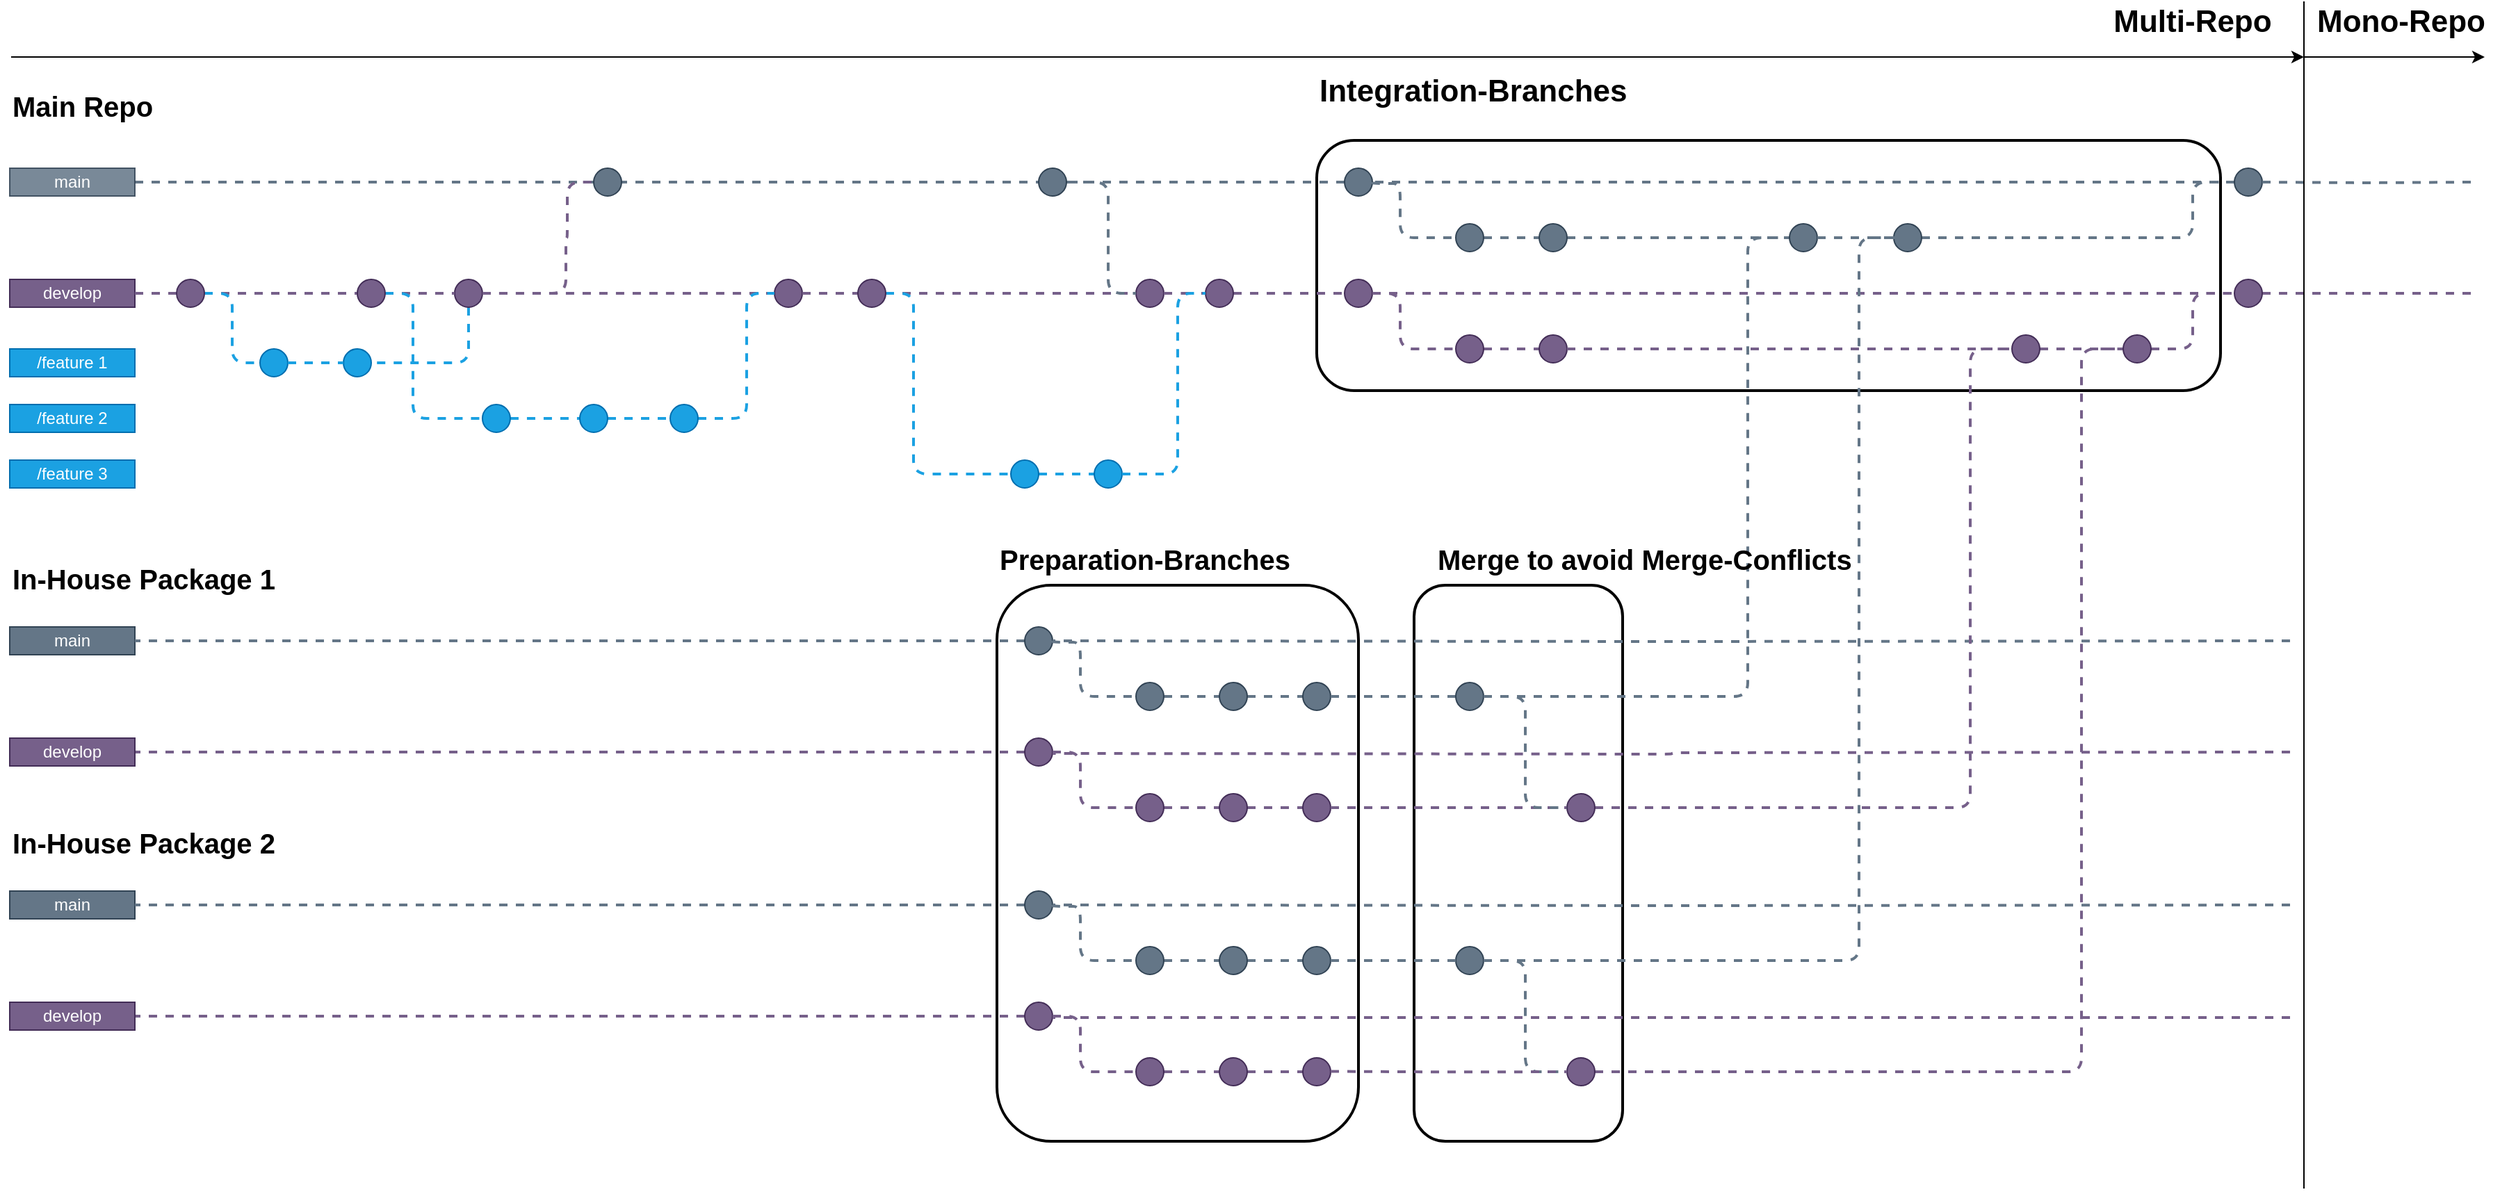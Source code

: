 <mxfile version="26.0.16">
  <diagram id="yPxyJZ8AM_hMuL3Unpa9" name="gitflow">
    <mxGraphModel dx="1537" dy="708" grid="0" gridSize="10" guides="1" tooltips="1" connect="1" arrows="1" fold="1" page="0" pageScale="1" pageWidth="850" pageHeight="1100" math="0" shadow="0">
      <root>
        <mxCell id="0" />
        <mxCell id="1" parent="0" />
        <mxCell id="C2meHH0dxPaNBHatuUxs-289" style="edgeStyle=orthogonalEdgeStyle;rounded=1;orthogonalLoop=1;jettySize=auto;html=1;exitX=1;exitY=0.5;exitDx=0;exitDy=0;dashed=1;strokeColor=light-dark(#647687,#7D8C9B);align=center;verticalAlign=middle;fontFamily=Helvetica;fontSize=10;fontColor=#FFB570;labelBackgroundColor=default;endArrow=none;endFill=0;fillColor=#ffe6cc;strokeWidth=2;entryX=0;entryY=0.5;entryDx=0;entryDy=0;" parent="1" source="42" target="Bp6myUyQwJXxxmk4WZvx-211" edge="1">
          <mxGeometry relative="1" as="geometry">
            <mxPoint x="830" y="110" as="targetPoint" />
          </mxGeometry>
        </mxCell>
        <mxCell id="D5p6vvqvgfSBNJeM-XyV-148" value="" style="rounded=1;whiteSpace=wrap;html=1;fillColor=none;strokeWidth=2;" parent="1" vertex="1">
          <mxGeometry x="920" y="420" width="150" height="400" as="geometry" />
        </mxCell>
        <mxCell id="OCvB6RJx3Zg24RctwsK6-132" value="" style="rounded=1;whiteSpace=wrap;html=1;fillColor=none;strokeWidth=2;" parent="1" vertex="1">
          <mxGeometry x="620" y="420" width="260" height="400" as="geometry" />
        </mxCell>
        <mxCell id="OCvB6RJx3Zg24RctwsK6-136" value="" style="rounded=1;whiteSpace=wrap;html=1;fillColor=none;strokeWidth=2;" parent="1" vertex="1">
          <mxGeometry x="850" y="100" width="650" height="180" as="geometry" />
        </mxCell>
        <mxCell id="C2meHH0dxPaNBHatuUxs-290" style="edgeStyle=orthogonalEdgeStyle;rounded=1;orthogonalLoop=1;jettySize=auto;html=1;exitX=1;exitY=0.5;exitDx=0;exitDy=0;entryX=0;entryY=0.5;entryDx=0;entryDy=0;dashed=1;strokeColor=light-dark(#76608A,#A18EB3);align=center;verticalAlign=middle;fontFamily=Helvetica;fontSize=11;fontColor=default;labelBackgroundColor=default;endArrow=none;endFill=0;fillColor=#76608a;strokeWidth=2;" parent="1" source="C2meHH0dxPaNBHatuUxs-291" target="C2meHH0dxPaNBHatuUxs-192" edge="1">
          <mxGeometry relative="1" as="geometry" />
        </mxCell>
        <mxCell id="24" value="develop" style="text;html=1;strokeColor=#432D57;fillColor=#76608a;align=center;verticalAlign=middle;whiteSpace=wrap;rounded=0;fontColor=#ffffff;" parent="1" vertex="1">
          <mxGeometry x="-90" y="200" width="90" height="20" as="geometry" />
        </mxCell>
        <mxCell id="114" style="edgeStyle=orthogonalEdgeStyle;rounded=1;orthogonalLoop=1;jettySize=auto;html=1;dashed=1;endArrow=none;endFill=0;fontSize=12;fontColor=#FFB570;fillColor=#1ba1e2;strokeColor=#1BA1E2;entryX=1;entryY=0.5;entryDx=0;entryDy=0;strokeWidth=2;align=center;verticalAlign=middle;fontFamily=Helvetica;labelBackgroundColor=default;" parent="1" source="27" target="65" edge="1">
          <mxGeometry relative="1" as="geometry">
            <Array as="points">
              <mxPoint x="240" y="260" />
            </Array>
          </mxGeometry>
        </mxCell>
        <mxCell id="C2meHH0dxPaNBHatuUxs-199" style="edgeStyle=orthogonalEdgeStyle;rounded=1;orthogonalLoop=1;jettySize=auto;html=1;exitX=1;exitY=0.5;exitDx=0;exitDy=0;dashed=1;strokeColor=light-dark(#76608A,#A18EB3);align=center;verticalAlign=middle;fontFamily=Helvetica;fontSize=11;fontColor=default;labelBackgroundColor=default;endArrow=none;endFill=0;fillColor=#76608a;strokeWidth=2;" parent="1" source="27" target="C2meHH0dxPaNBHatuUxs-200" edge="1">
          <mxGeometry relative="1" as="geometry">
            <mxPoint x="330" y="120" as="targetPoint" />
            <Array as="points">
              <mxPoint x="310" y="210" />
              <mxPoint x="310" y="170" />
              <mxPoint x="311" y="170" />
              <mxPoint x="311" y="130" />
            </Array>
          </mxGeometry>
        </mxCell>
        <mxCell id="27" value="" style="ellipse;whiteSpace=wrap;html=1;aspect=fixed;fillColor=#76608a;strokeColor=#432D57;align=center;verticalAlign=middle;fontFamily=Helvetica;fontSize=12;fontColor=#ffffff;" parent="1" vertex="1">
          <mxGeometry x="229.97" y="200" width="20" height="20" as="geometry" />
        </mxCell>
        <mxCell id="28" style="edgeStyle=orthogonalEdgeStyle;rounded=1;orthogonalLoop=1;jettySize=auto;html=1;dashed=1;endArrow=none;endFill=0;fillColor=#76608a;strokeColor=light-dark(#76608A,#A18EB3);exitX=1;exitY=0.5;exitDx=0;exitDy=0;strokeWidth=2;align=center;verticalAlign=middle;fontFamily=Helvetica;fontSize=11;fontColor=default;labelBackgroundColor=default;" parent="1" source="C2meHH0dxPaNBHatuUxs-192" target="27" edge="1">
          <mxGeometry relative="1" as="geometry">
            <mxPoint x="640" y="240" as="targetPoint" />
            <mxPoint x="139.97" y="210" as="sourcePoint" />
          </mxGeometry>
        </mxCell>
        <mxCell id="29" value="" style="ellipse;whiteSpace=wrap;html=1;aspect=fixed;fillColor=#76608a;strokeColor=#432D57;align=center;verticalAlign=middle;fontFamily=Helvetica;fontSize=12;fontColor=#ffffff;" parent="1" vertex="1">
          <mxGeometry x="460" y="200" width="20" height="20" as="geometry" />
        </mxCell>
        <mxCell id="30" style="edgeStyle=orthogonalEdgeStyle;rounded=1;orthogonalLoop=1;jettySize=auto;html=1;dashed=1;endArrow=none;endFill=0;fillColor=#76608a;strokeColor=light-dark(#76608A,#A18EB3);strokeWidth=2;align=center;verticalAlign=middle;fontFamily=Helvetica;fontSize=11;fontColor=default;labelBackgroundColor=default;" parent="1" source="27" target="29" edge="1">
          <mxGeometry relative="1" as="geometry">
            <mxPoint x="640" y="240" as="targetPoint" />
            <mxPoint x="330" y="240" as="sourcePoint" />
          </mxGeometry>
        </mxCell>
        <mxCell id="42" value="main" style="text;html=1;strokeColor=#314354;fillColor=#647687;align=center;verticalAlign=middle;whiteSpace=wrap;rounded=0;fontSize=12;fontColor=#ffffff;opacity=86;" parent="1" vertex="1">
          <mxGeometry x="-90" y="120" width="90" height="20" as="geometry" />
        </mxCell>
        <mxCell id="63" value="" style="ellipse;whiteSpace=wrap;html=1;aspect=fixed;fontSize=12;fillColor=#1ba1e2;strokeColor=#006EAF;rounded=0;align=center;verticalAlign=middle;fontFamily=Helvetica;fontColor=#ffffff;gradientColor=none;" parent="1" vertex="1">
          <mxGeometry x="90" y="250" width="20" height="20" as="geometry" />
        </mxCell>
        <mxCell id="99" style="edgeStyle=orthogonalEdgeStyle;rounded=1;orthogonalLoop=1;jettySize=auto;html=1;dashed=1;endArrow=none;endFill=0;fontSize=12;fontColor=#FFB570;fillColor=#1ba1e2;strokeColor=#1BA1E2;exitX=1;exitY=0.5;exitDx=0;exitDy=0;strokeWidth=2;align=center;verticalAlign=middle;fontFamily=Helvetica;labelBackgroundColor=default;" parent="1" source="C2meHH0dxPaNBHatuUxs-192" target="71" edge="1">
          <mxGeometry relative="1" as="geometry">
            <mxPoint x="190" y="210" as="sourcePoint" />
            <Array as="points">
              <mxPoint x="200" y="210" />
              <mxPoint x="200" y="300" />
            </Array>
          </mxGeometry>
        </mxCell>
        <mxCell id="65" value="" style="ellipse;whiteSpace=wrap;html=1;aspect=fixed;fontSize=12;fillColor=#1ba1e2;strokeColor=#006EAF;rounded=0;align=center;verticalAlign=middle;fontFamily=Helvetica;fontColor=#ffffff;gradientColor=none;" parent="1" vertex="1">
          <mxGeometry x="150.0" y="250" width="20" height="20" as="geometry" />
        </mxCell>
        <mxCell id="100" style="edgeStyle=orthogonalEdgeStyle;rounded=1;orthogonalLoop=1;jettySize=auto;html=1;dashed=1;endArrow=none;endFill=0;fontSize=12;fontColor=#FFB570;fillColor=#1ba1e2;strokeColor=#1BA1E2;entryX=0;entryY=0.5;entryDx=0;entryDy=0;exitX=1;exitY=0.5;exitDx=0;exitDy=0;strokeWidth=2;align=center;verticalAlign=middle;fontFamily=Helvetica;labelBackgroundColor=default;" parent="1" source="C2meHH0dxPaNBHatuUxs-183" target="29" edge="1">
          <mxGeometry relative="1" as="geometry">
            <mxPoint x="360" y="250" as="targetPoint" />
            <Array as="points">
              <mxPoint x="440" y="300" />
              <mxPoint x="440" y="210" />
            </Array>
          </mxGeometry>
        </mxCell>
        <mxCell id="C2meHH0dxPaNBHatuUxs-184" style="edgeStyle=orthogonalEdgeStyle;rounded=1;orthogonalLoop=1;jettySize=auto;html=1;entryX=0;entryY=0.5;entryDx=0;entryDy=0;dashed=1;strokeColor=#1BA1E2;align=center;verticalAlign=middle;fontFamily=Helvetica;fontSize=12;fontColor=#FFB570;labelBackgroundColor=default;endArrow=none;endFill=0;fillColor=#1ba1e2;strokeWidth=2;" parent="1" source="71" target="C2meHH0dxPaNBHatuUxs-182" edge="1">
          <mxGeometry relative="1" as="geometry" />
        </mxCell>
        <mxCell id="71" value="" style="ellipse;whiteSpace=wrap;html=1;aspect=fixed;fontSize=12;fillColor=#1ba1e2;strokeColor=#006EAF;rounded=0;align=center;verticalAlign=middle;fontFamily=Helvetica;fontColor=#ffffff;gradientColor=none;" parent="1" vertex="1">
          <mxGeometry x="249.97" y="290" width="20" height="20" as="geometry" />
        </mxCell>
        <mxCell id="82" style="edgeStyle=orthogonalEdgeStyle;rounded=1;orthogonalLoop=1;jettySize=auto;html=1;dashed=1;endArrow=none;endFill=0;fillColor=#76608a;strokeColor=light-dark(#76608A,#A18EB3);strokeWidth=2;align=center;verticalAlign=middle;fontFamily=Helvetica;fontSize=11;fontColor=default;labelBackgroundColor=default;" parent="1" source="C2meHH0dxPaNBHatuUxs-220" target="92" edge="1">
          <mxGeometry relative="1" as="geometry">
            <mxPoint x="460" y="220" as="targetPoint" />
            <mxPoint x="420" y="220" as="sourcePoint" />
          </mxGeometry>
        </mxCell>
        <mxCell id="85" value="/feature 1" style="text;html=1;align=center;verticalAlign=middle;whiteSpace=wrap;rounded=0;fillColor=#1ba1e2;strokeColor=#006EAF;fontColor=#ffffff;" parent="1" vertex="1">
          <mxGeometry x="-90" y="250" width="90" height="20" as="geometry" />
        </mxCell>
        <mxCell id="86" value="/feature 2" style="text;html=1;strokeColor=#006EAF;fillColor=#1ba1e2;align=center;verticalAlign=middle;whiteSpace=wrap;rounded=0;fontColor=#ffffff;" parent="1" vertex="1">
          <mxGeometry x="-90" y="290" width="90" height="20" as="geometry" />
        </mxCell>
        <mxCell id="92" value="" style="ellipse;whiteSpace=wrap;html=1;aspect=fixed;fontSize=12;fillColor=#76608a;strokeColor=#432D57;align=center;verticalAlign=middle;fontFamily=Helvetica;fontColor=#ffffff;" parent="1" vertex="1">
          <mxGeometry x="720" y="200" width="20" height="20" as="geometry" />
        </mxCell>
        <mxCell id="116" style="edgeStyle=orthogonalEdgeStyle;rounded=1;orthogonalLoop=1;jettySize=auto;html=1;dashed=1;endArrow=none;endFill=0;fontSize=12;fontColor=#FFB570;fillColor=#1ba1e2;strokeColor=#1BA1E2;strokeWidth=2;align=center;verticalAlign=middle;fontFamily=Helvetica;labelBackgroundColor=default;" parent="1" source="63" target="65" edge="1">
          <mxGeometry relative="1" as="geometry">
            <mxPoint x="119.97" y="320" as="sourcePoint" />
            <mxPoint x="169.97" y="320" as="targetPoint" />
          </mxGeometry>
        </mxCell>
        <mxCell id="C2meHH0dxPaNBHatuUxs-185" style="edgeStyle=orthogonalEdgeStyle;rounded=1;orthogonalLoop=1;jettySize=auto;html=1;dashed=1;strokeColor=#1BA1E2;align=center;verticalAlign=middle;fontFamily=Helvetica;fontSize=12;fontColor=#FFB570;labelBackgroundColor=default;endArrow=none;endFill=0;fillColor=#1ba1e2;strokeWidth=2;" parent="1" source="C2meHH0dxPaNBHatuUxs-182" target="C2meHH0dxPaNBHatuUxs-183" edge="1">
          <mxGeometry relative="1" as="geometry" />
        </mxCell>
        <mxCell id="C2meHH0dxPaNBHatuUxs-182" value="" style="ellipse;whiteSpace=wrap;html=1;aspect=fixed;fontSize=12;fillColor=#1ba1e2;strokeColor=#006EAF;rounded=0;align=center;verticalAlign=middle;fontFamily=Helvetica;fontColor=#ffffff;gradientColor=none;" parent="1" vertex="1">
          <mxGeometry x="320" y="290" width="20" height="20" as="geometry" />
        </mxCell>
        <mxCell id="C2meHH0dxPaNBHatuUxs-183" value="" style="ellipse;whiteSpace=wrap;html=1;aspect=fixed;fontSize=12;fillColor=#1ba1e2;strokeColor=#006EAF;rounded=0;align=center;verticalAlign=middle;fontFamily=Helvetica;fontColor=#ffffff;gradientColor=none;" parent="1" vertex="1">
          <mxGeometry x="385" y="290" width="20" height="20" as="geometry" />
        </mxCell>
        <mxCell id="C2meHH0dxPaNBHatuUxs-192" value="" style="ellipse;whiteSpace=wrap;html=1;aspect=fixed;fillColor=#76608a;strokeColor=#432D57;align=center;verticalAlign=middle;fontFamily=Helvetica;fontSize=12;fontColor=#ffffff;" parent="1" vertex="1">
          <mxGeometry x="159.97" y="200" width="20" height="20" as="geometry" />
        </mxCell>
        <mxCell id="C2meHH0dxPaNBHatuUxs-207" style="edgeStyle=orthogonalEdgeStyle;rounded=1;orthogonalLoop=1;jettySize=auto;html=1;exitX=1;exitY=0.5;exitDx=0;exitDy=0;entryX=0;entryY=0.5;entryDx=0;entryDy=0;dashed=1;strokeColor=light-dark(#647687,#7D8C9B);align=center;verticalAlign=middle;fontFamily=Helvetica;fontSize=10;fontColor=#FFB570;labelBackgroundColor=default;endArrow=none;endFill=0;fillColor=#ffe6cc;strokeWidth=2;" parent="1" source="C2meHH0dxPaNBHatuUxs-208" target="92" edge="1">
          <mxGeometry relative="1" as="geometry">
            <Array as="points">
              <mxPoint x="700" y="130" />
              <mxPoint x="700" y="210" />
            </Array>
          </mxGeometry>
        </mxCell>
        <mxCell id="C2meHH0dxPaNBHatuUxs-208" value="" style="ellipse;whiteSpace=wrap;html=1;aspect=fixed;fillColor=#647687;strokeColor=#314354;rounded=0;align=center;verticalAlign=middle;fontFamily=Helvetica;fontSize=12;fontColor=#ffffff;gradientColor=none;" parent="1" vertex="1">
          <mxGeometry x="650" y="120" width="20" height="20" as="geometry" />
        </mxCell>
        <mxCell id="C2meHH0dxPaNBHatuUxs-212" value="/feature 3" style="text;html=1;strokeColor=#006EAF;fillColor=#1ba1e2;align=center;verticalAlign=middle;whiteSpace=wrap;rounded=0;fontColor=#ffffff;" parent="1" vertex="1">
          <mxGeometry x="-90" y="330" width="90" height="20" as="geometry" />
        </mxCell>
        <mxCell id="C2meHH0dxPaNBHatuUxs-213" style="edgeStyle=orthogonalEdgeStyle;rounded=1;orthogonalLoop=1;jettySize=auto;html=1;entryX=0;entryY=0.5;entryDx=0;entryDy=0;dashed=1;strokeColor=#1BA1E2;align=center;verticalAlign=middle;fontFamily=Helvetica;fontSize=12;fontColor=#FFB570;labelBackgroundColor=default;endArrow=none;endFill=0;fillColor=#1ba1e2;strokeWidth=2;" parent="1" source="C2meHH0dxPaNBHatuUxs-214" target="C2meHH0dxPaNBHatuUxs-216" edge="1">
          <mxGeometry relative="1" as="geometry" />
        </mxCell>
        <mxCell id="C2meHH0dxPaNBHatuUxs-214" value="" style="ellipse;whiteSpace=wrap;html=1;aspect=fixed;fontSize=12;fillColor=#1ba1e2;strokeColor=#006EAF;rounded=0;align=center;verticalAlign=middle;fontFamily=Helvetica;fontColor=#ffffff;gradientColor=none;" parent="1" vertex="1">
          <mxGeometry x="630" y="330" width="20" height="20" as="geometry" />
        </mxCell>
        <mxCell id="C2meHH0dxPaNBHatuUxs-216" value="" style="ellipse;whiteSpace=wrap;html=1;aspect=fixed;fontSize=12;fillColor=#1ba1e2;strokeColor=#006EAF;rounded=0;align=center;verticalAlign=middle;fontFamily=Helvetica;fontColor=#ffffff;gradientColor=none;" parent="1" vertex="1">
          <mxGeometry x="690" y="330" width="20" height="20" as="geometry" />
        </mxCell>
        <mxCell id="C2meHH0dxPaNBHatuUxs-221" value="" style="edgeStyle=orthogonalEdgeStyle;rounded=1;orthogonalLoop=1;jettySize=auto;html=1;dashed=1;endArrow=none;endFill=0;fillColor=#76608a;strokeColor=light-dark(#76608A,#A18EB3);strokeWidth=2;align=center;verticalAlign=middle;fontFamily=Helvetica;fontSize=11;fontColor=default;labelBackgroundColor=default;" parent="1" source="29" target="C2meHH0dxPaNBHatuUxs-220" edge="1">
          <mxGeometry relative="1" as="geometry">
            <mxPoint x="720" y="210" as="targetPoint" />
            <mxPoint x="480" y="210" as="sourcePoint" />
          </mxGeometry>
        </mxCell>
        <mxCell id="C2meHH0dxPaNBHatuUxs-222" value="" style="edgeStyle=orthogonalEdgeStyle;rounded=1;orthogonalLoop=1;jettySize=auto;html=1;entryX=0;entryY=0.5;entryDx=0;entryDy=0;dashed=1;strokeColor=#1BA1E2;align=center;verticalAlign=middle;fontFamily=Helvetica;fontSize=12;fontColor=#FFB570;labelBackgroundColor=default;endArrow=none;endFill=0;fillColor=#1ba1e2;strokeWidth=2;" parent="1" source="C2meHH0dxPaNBHatuUxs-220" target="C2meHH0dxPaNBHatuUxs-214" edge="1">
          <mxGeometry relative="1" as="geometry">
            <Array as="points">
              <mxPoint x="560" y="210" />
              <mxPoint x="560" y="340" />
            </Array>
          </mxGeometry>
        </mxCell>
        <mxCell id="C2meHH0dxPaNBHatuUxs-220" value="" style="ellipse;whiteSpace=wrap;html=1;aspect=fixed;fillColor=#76608a;strokeColor=#432D57;align=center;verticalAlign=middle;fontFamily=Helvetica;fontSize=12;fontColor=#ffffff;" parent="1" vertex="1">
          <mxGeometry x="520" y="200" width="20" height="20" as="geometry" />
        </mxCell>
        <mxCell id="C2meHH0dxPaNBHatuUxs-225" value="" style="edgeStyle=orthogonalEdgeStyle;rounded=1;orthogonalLoop=1;jettySize=auto;html=1;dashed=1;endArrow=none;endFill=0;fillColor=#76608a;strokeColor=light-dark(#76608A,#A18EB3);exitX=1;exitY=0.5;exitDx=0;exitDy=0;strokeWidth=2;align=center;verticalAlign=middle;fontFamily=Helvetica;fontSize=11;fontColor=default;labelBackgroundColor=default;" parent="1" source="92" target="C2meHH0dxPaNBHatuUxs-224" edge="1">
          <mxGeometry relative="1" as="geometry">
            <mxPoint x="810" y="210" as="targetPoint" />
            <mxPoint x="740" y="210" as="sourcePoint" />
          </mxGeometry>
        </mxCell>
        <mxCell id="C2meHH0dxPaNBHatuUxs-288" style="edgeStyle=orthogonalEdgeStyle;rounded=1;orthogonalLoop=1;jettySize=auto;html=1;exitX=1;exitY=0.5;exitDx=0;exitDy=0;dashed=1;strokeColor=light-dark(#76608A,#A18EB3);align=center;verticalAlign=middle;fontFamily=Helvetica;fontSize=11;fontColor=default;labelBackgroundColor=default;endArrow=none;endFill=0;fillColor=#76608a;strokeWidth=2;" parent="1" source="C2meHH0dxPaNBHatuUxs-224" edge="1">
          <mxGeometry relative="1" as="geometry">
            <mxPoint x="870" y="210" as="targetPoint" />
          </mxGeometry>
        </mxCell>
        <mxCell id="C2meHH0dxPaNBHatuUxs-224" value="" style="ellipse;whiteSpace=wrap;html=1;aspect=fixed;fontSize=12;fillColor=#76608a;strokeColor=#432D57;align=center;verticalAlign=middle;fontFamily=Helvetica;fontColor=#ffffff;" parent="1" vertex="1">
          <mxGeometry x="770" y="200" width="20" height="20" as="geometry" />
        </mxCell>
        <mxCell id="C2meHH0dxPaNBHatuUxs-230" style="edgeStyle=orthogonalEdgeStyle;rounded=1;orthogonalLoop=1;jettySize=auto;html=1;dashed=1;endArrow=none;endFill=0;fillColor=#76608a;strokeColor=light-dark(#76608A,#A18EB3);strokeWidth=2;align=center;verticalAlign=middle;fontFamily=Helvetica;fontSize=11;fontColor=default;labelBackgroundColor=default;" parent="1" source="C2meHH0dxPaNBHatuUxs-314" target="C2meHH0dxPaNBHatuUxs-233" edge="1">
          <mxGeometry relative="1" as="geometry">
            <mxPoint x="-250" y="570" as="targetPoint" />
            <mxPoint x="880" y="540" as="sourcePoint" />
          </mxGeometry>
        </mxCell>
        <mxCell id="C2meHH0dxPaNBHatuUxs-233" value="develop" style="text;html=1;strokeColor=#432D57;fillColor=#76608a;align=center;verticalAlign=middle;whiteSpace=wrap;rounded=0;fontColor=#ffffff;" parent="1" vertex="1">
          <mxGeometry x="-90" y="530" width="90" height="20" as="geometry" />
        </mxCell>
        <mxCell id="C2meHH0dxPaNBHatuUxs-242" value="main" style="text;html=1;strokeColor=#314354;fillColor=#647687;align=center;verticalAlign=middle;whiteSpace=wrap;rounded=0;fontSize=12;fontColor=#ffffff;" parent="1" vertex="1">
          <mxGeometry x="-90" y="450" width="90" height="20" as="geometry" />
        </mxCell>
        <mxCell id="C2meHH0dxPaNBHatuUxs-256" style="edgeStyle=orthogonalEdgeStyle;rounded=1;orthogonalLoop=1;jettySize=auto;html=1;dashed=1;strokeColor=light-dark(#647687,#7D8C9B);align=center;verticalAlign=middle;fontFamily=Helvetica;fontSize=10;fontColor=#FFB570;labelBackgroundColor=default;endArrow=none;endFill=0;fillColor=#ffe6cc;strokeWidth=2;" parent="1" source="C2meHH0dxPaNBHatuUxs-315" target="C2meHH0dxPaNBHatuUxs-242" edge="1">
          <mxGeometry relative="1" as="geometry">
            <mxPoint x="880" y="460" as="sourcePoint" />
          </mxGeometry>
        </mxCell>
        <mxCell id="C2meHH0dxPaNBHatuUxs-292" value="" style="edgeStyle=orthogonalEdgeStyle;rounded=1;orthogonalLoop=1;jettySize=auto;html=1;exitX=1;exitY=0.5;exitDx=0;exitDy=0;entryX=0;entryY=0.5;entryDx=0;entryDy=0;dashed=1;strokeColor=light-dark(#76608A,#A18EB3);align=center;verticalAlign=middle;fontFamily=Helvetica;fontSize=11;fontColor=default;labelBackgroundColor=default;endArrow=none;endFill=0;fillColor=#76608a;strokeWidth=2;" parent="1" source="24" target="C2meHH0dxPaNBHatuUxs-291" edge="1">
          <mxGeometry relative="1" as="geometry">
            <mxPoint y="210" as="sourcePoint" />
            <mxPoint x="140" y="210" as="targetPoint" />
          </mxGeometry>
        </mxCell>
        <mxCell id="C2meHH0dxPaNBHatuUxs-293" style="edgeStyle=orthogonalEdgeStyle;rounded=1;orthogonalLoop=1;jettySize=auto;html=1;exitX=1;exitY=0.5;exitDx=0;exitDy=0;entryX=0;entryY=0.5;entryDx=0;entryDy=0;dashed=1;strokeColor=#1BA1E2;align=center;verticalAlign=middle;fontFamily=Helvetica;fontSize=12;fontColor=#FFB570;labelBackgroundColor=default;endArrow=none;endFill=0;fillColor=#1ba1e2;strokeWidth=2;" parent="1" source="C2meHH0dxPaNBHatuUxs-291" target="63" edge="1">
          <mxGeometry relative="1" as="geometry" />
        </mxCell>
        <mxCell id="C2meHH0dxPaNBHatuUxs-291" value="" style="ellipse;whiteSpace=wrap;html=1;aspect=fixed;fillColor=#76608a;strokeColor=#432D57;fontColor=#ffffff;" parent="1" vertex="1">
          <mxGeometry x="30" y="200" width="20" height="20" as="geometry" />
        </mxCell>
        <mxCell id="C2meHH0dxPaNBHatuUxs-294" value="Main Repo" style="text;html=1;align=left;verticalAlign=middle;whiteSpace=wrap;rounded=0;fontSize=20;fontStyle=1" parent="1" vertex="1">
          <mxGeometry x="-90" y="60" width="120" height="30" as="geometry" />
        </mxCell>
        <mxCell id="C2meHH0dxPaNBHatuUxs-295" value="In-House Package 1" style="text;html=1;align=left;verticalAlign=middle;whiteSpace=wrap;rounded=0;fontSize=20;fontStyle=1" parent="1" vertex="1">
          <mxGeometry x="-90" y="400" width="210" height="30" as="geometry" />
        </mxCell>
        <mxCell id="C2meHH0dxPaNBHatuUxs-304" value="In-House Package 2" style="text;html=1;align=left;verticalAlign=middle;whiteSpace=wrap;rounded=0;fontSize=20;fontStyle=1" parent="1" vertex="1">
          <mxGeometry x="-90" y="590" width="200" height="30" as="geometry" />
        </mxCell>
        <mxCell id="C2meHH0dxPaNBHatuUxs-314" value="" style="ellipse;whiteSpace=wrap;html=1;aspect=fixed;fillColor=#76608a;strokeColor=#432D57;rounded=0;align=center;verticalAlign=middle;fontFamily=Helvetica;fontSize=12;fontColor=#ffffff;gradientColor=none;" parent="1" vertex="1">
          <mxGeometry x="640" y="530" width="20" height="20" as="geometry" />
        </mxCell>
        <mxCell id="C2meHH0dxPaNBHatuUxs-315" value="" style="ellipse;whiteSpace=wrap;html=1;aspect=fixed;fillColor=#647687;strokeColor=#314354;rounded=0;align=center;verticalAlign=middle;fontFamily=Helvetica;fontSize=12;fontColor=#ffffff;gradientColor=none;" parent="1" vertex="1">
          <mxGeometry x="640" y="450" width="20" height="20" as="geometry" />
        </mxCell>
        <mxCell id="C2meHH0dxPaNBHatuUxs-317" style="edgeStyle=orthogonalEdgeStyle;rounded=1;orthogonalLoop=1;jettySize=auto;html=1;dashed=1;strokeColor=light-dark(#647687,#7D8C9B);align=center;verticalAlign=middle;fontFamily=Helvetica;fontSize=10;fontColor=#FFB570;labelBackgroundColor=default;endArrow=none;endFill=0;fillColor=#ffe6cc;entryX=1;entryY=0.5;entryDx=0;entryDy=0;strokeWidth=2;" parent="1" target="C2meHH0dxPaNBHatuUxs-315" edge="1">
          <mxGeometry relative="1" as="geometry">
            <mxPoint x="1550" y="460" as="sourcePoint" />
            <mxPoint x="10" y="470" as="targetPoint" />
          </mxGeometry>
        </mxCell>
        <mxCell id="C2meHH0dxPaNBHatuUxs-318" style="edgeStyle=orthogonalEdgeStyle;rounded=1;orthogonalLoop=1;jettySize=auto;html=1;dashed=1;endArrow=none;endFill=0;fillColor=#76608a;strokeColor=light-dark(#76608A,#A18EB3);strokeWidth=2;align=center;verticalAlign=middle;fontFamily=Helvetica;fontSize=11;fontColor=default;labelBackgroundColor=default;" parent="1" edge="1">
          <mxGeometry relative="1" as="geometry">
            <mxPoint x="660" y="541" as="targetPoint" />
            <mxPoint x="1550" y="540" as="sourcePoint" />
          </mxGeometry>
        </mxCell>
        <mxCell id="C2meHH0dxPaNBHatuUxs-321" value="" style="edgeStyle=orthogonalEdgeStyle;rounded=1;orthogonalLoop=1;jettySize=auto;html=1;entryX=0;entryY=0.5;entryDx=0;entryDy=0;dashed=1;strokeColor=light-dark(#647687,#7D8C9B);align=center;verticalAlign=middle;fontFamily=Helvetica;fontSize=10;fontColor=#FFB570;labelBackgroundColor=default;endArrow=none;endFill=0;fillColor=#ffe6cc;strokeWidth=2;" parent="1" edge="1">
          <mxGeometry relative="1" as="geometry">
            <mxPoint x="660" y="460" as="sourcePoint" />
            <mxPoint x="720" y="500" as="targetPoint" />
            <Array as="points">
              <mxPoint x="660" y="461" />
              <mxPoint x="680" y="461" />
              <mxPoint x="680" y="500" />
            </Array>
          </mxGeometry>
        </mxCell>
        <mxCell id="C2meHH0dxPaNBHatuUxs-322" value="" style="edgeStyle=orthogonalEdgeStyle;rounded=1;orthogonalLoop=1;jettySize=auto;html=1;entryX=0;entryY=0.5;entryDx=0;entryDy=0;dashed=1;strokeColor=light-dark(#76608A,#A18EB3);align=center;verticalAlign=middle;fontFamily=Helvetica;fontSize=11;fontColor=default;labelBackgroundColor=default;endArrow=none;endFill=0;fillColor=#76608a;strokeWidth=2;" parent="1" edge="1">
          <mxGeometry relative="1" as="geometry">
            <mxPoint x="660" y="539.97" as="sourcePoint" />
            <mxPoint x="720" y="579.97" as="targetPoint" />
            <Array as="points">
              <mxPoint x="660" y="540.97" />
              <mxPoint x="680" y="540.97" />
              <mxPoint x="680" y="579.97" />
            </Array>
          </mxGeometry>
        </mxCell>
        <mxCell id="C2meHH0dxPaNBHatuUxs-335" style="edgeStyle=orthogonalEdgeStyle;rounded=1;orthogonalLoop=1;jettySize=auto;html=1;exitX=1;exitY=0.5;exitDx=0;exitDy=0;dashed=1;strokeColor=light-dark(#647687,#7D8C9B);align=center;verticalAlign=middle;fontFamily=Helvetica;fontSize=10;fontColor=#FFB570;labelBackgroundColor=default;endArrow=none;endFill=0;fillColor=#ffe6cc;strokeWidth=2;" parent="1" source="C2meHH0dxPaNBHatuUxs-323" target="C2meHH0dxPaNBHatuUxs-330" edge="1">
          <mxGeometry relative="1" as="geometry" />
        </mxCell>
        <mxCell id="C2meHH0dxPaNBHatuUxs-323" value="" style="ellipse;whiteSpace=wrap;html=1;aspect=fixed;fontSize=12;fillColor=#647687;strokeColor=#314354;rounded=0;align=center;verticalAlign=middle;fontFamily=Helvetica;fontColor=#ffffff;gradientColor=none;" parent="1" vertex="1">
          <mxGeometry x="720" y="490" width="20" height="20" as="geometry" />
        </mxCell>
        <mxCell id="C2meHH0dxPaNBHatuUxs-336" style="edgeStyle=orthogonalEdgeStyle;rounded=1;orthogonalLoop=1;jettySize=auto;html=1;exitX=1;exitY=0.5;exitDx=0;exitDy=0;entryX=0;entryY=0.5;entryDx=0;entryDy=0;dashed=1;strokeColor=light-dark(#76608A,#A18EB3);align=center;verticalAlign=middle;fontFamily=Helvetica;fontSize=11;fontColor=default;labelBackgroundColor=default;endArrow=none;endFill=0;fillColor=#76608a;strokeWidth=2;" parent="1" source="C2meHH0dxPaNBHatuUxs-324" target="C2meHH0dxPaNBHatuUxs-333" edge="1">
          <mxGeometry relative="1" as="geometry" />
        </mxCell>
        <mxCell id="C2meHH0dxPaNBHatuUxs-324" value="" style="ellipse;whiteSpace=wrap;html=1;aspect=fixed;fontSize=12;fillColor=#76608a;strokeColor=#432D57;align=center;verticalAlign=middle;fontFamily=Helvetica;fontColor=#ffffff;rounded=0;gradientColor=none;" parent="1" vertex="1">
          <mxGeometry x="720" y="570" width="20" height="20" as="geometry" />
        </mxCell>
        <mxCell id="C2meHH0dxPaNBHatuUxs-329" style="edgeStyle=orthogonalEdgeStyle;rounded=1;orthogonalLoop=1;jettySize=auto;html=1;exitX=1;exitY=0.5;exitDx=0;exitDy=0;dashed=1;strokeColor=light-dark(#647687,#7D8C9B);align=center;verticalAlign=middle;fontFamily=Helvetica;fontSize=10;fontColor=#FFB570;labelBackgroundColor=default;endArrow=none;endFill=0;fillColor=#ffe6cc;strokeWidth=2;" parent="1" source="C2meHH0dxPaNBHatuUxs-330" target="C2meHH0dxPaNBHatuUxs-331" edge="1">
          <mxGeometry relative="1" as="geometry" />
        </mxCell>
        <mxCell id="C2meHH0dxPaNBHatuUxs-330" value="" style="ellipse;whiteSpace=wrap;html=1;aspect=fixed;fontSize=12;fillColor=#647687;strokeColor=#314354;rounded=0;align=center;verticalAlign=middle;fontFamily=Helvetica;fontColor=#ffffff;gradientColor=none;" parent="1" vertex="1">
          <mxGeometry x="780" y="490" width="20" height="20" as="geometry" />
        </mxCell>
        <mxCell id="Bp6myUyQwJXxxmk4WZvx-269" style="edgeStyle=orthogonalEdgeStyle;rounded=1;orthogonalLoop=1;jettySize=auto;html=1;exitX=1;exitY=0.5;exitDx=0;exitDy=0;entryX=0;entryY=0.5;entryDx=0;entryDy=0;dashed=1;strokeColor=light-dark(#647687,#7D8C9B);align=center;verticalAlign=middle;fontFamily=Helvetica;fontSize=10;fontColor=#FFB570;labelBackgroundColor=default;endArrow=none;endFill=0;fillColor=#ffe6cc;strokeWidth=2;" parent="1" source="D5p6vvqvgfSBNJeM-XyV-116" target="Bp6myUyQwJXxxmk4WZvx-234" edge="1">
          <mxGeometry relative="1" as="geometry">
            <Array as="points">
              <mxPoint x="1160" y="500" />
              <mxPoint x="1160" y="170" />
            </Array>
          </mxGeometry>
        </mxCell>
        <mxCell id="C2meHH0dxPaNBHatuUxs-331" value="" style="ellipse;whiteSpace=wrap;html=1;aspect=fixed;fontSize=12;fillColor=#647687;strokeColor=#314354;rounded=0;align=center;verticalAlign=middle;fontFamily=Helvetica;fontColor=#ffffff;gradientColor=none;" parent="1" vertex="1">
          <mxGeometry x="840" y="490" width="20" height="20" as="geometry" />
        </mxCell>
        <mxCell id="C2meHH0dxPaNBHatuUxs-332" style="edgeStyle=orthogonalEdgeStyle;rounded=1;orthogonalLoop=1;jettySize=auto;html=1;exitX=1;exitY=0.5;exitDx=0;exitDy=0;dashed=1;strokeColor=light-dark(#76608A,#A18EB3);align=center;verticalAlign=middle;fontFamily=Helvetica;fontSize=11;fontColor=default;labelBackgroundColor=default;endArrow=none;endFill=0;fillColor=#76608a;strokeWidth=2;" parent="1" source="C2meHH0dxPaNBHatuUxs-333" target="C2meHH0dxPaNBHatuUxs-334" edge="1">
          <mxGeometry relative="1" as="geometry" />
        </mxCell>
        <mxCell id="C2meHH0dxPaNBHatuUxs-333" value="" style="ellipse;whiteSpace=wrap;html=1;aspect=fixed;fontSize=12;fillColor=#76608a;strokeColor=#432D57;align=center;verticalAlign=middle;fontFamily=Helvetica;fontColor=#ffffff;rounded=0;gradientColor=none;" parent="1" vertex="1">
          <mxGeometry x="780" y="570" width="20" height="20" as="geometry" />
        </mxCell>
        <mxCell id="Bp6myUyQwJXxxmk4WZvx-272" style="edgeStyle=orthogonalEdgeStyle;rounded=1;orthogonalLoop=1;jettySize=auto;html=1;exitX=1;exitY=0.5;exitDx=0;exitDy=0;entryX=0;entryY=0.5;entryDx=0;entryDy=0;dashed=1;strokeColor=light-dark(#76608A,#A18EB3);align=center;verticalAlign=middle;fontFamily=Helvetica;fontSize=11;fontColor=default;labelBackgroundColor=default;endArrow=none;endFill=0;fillColor=#76608a;strokeWidth=2;" parent="1" source="D5p6vvqvgfSBNJeM-XyV-124" target="Bp6myUyQwJXxxmk4WZvx-259" edge="1">
          <mxGeometry relative="1" as="geometry">
            <Array as="points">
              <mxPoint x="1320" y="580" />
              <mxPoint x="1320" y="250" />
            </Array>
          </mxGeometry>
        </mxCell>
        <mxCell id="C2meHH0dxPaNBHatuUxs-334" value="" style="ellipse;whiteSpace=wrap;html=1;aspect=fixed;fontSize=12;fillColor=#76608a;strokeColor=#432D57;align=center;verticalAlign=middle;fontFamily=Helvetica;fontColor=#ffffff;rounded=0;gradientColor=none;" parent="1" vertex="1">
          <mxGeometry x="840" y="570" width="20" height="20" as="geometry" />
        </mxCell>
        <mxCell id="Bp6myUyQwJXxxmk4WZvx-145" style="edgeStyle=orthogonalEdgeStyle;rounded=1;orthogonalLoop=1;jettySize=auto;html=1;dashed=1;endArrow=none;endFill=0;fillColor=#76608a;strokeColor=light-dark(#76608A,#A18EB3);strokeWidth=2;align=center;verticalAlign=middle;fontFamily=Helvetica;fontSize=11;fontColor=default;labelBackgroundColor=default;" parent="1" source="Bp6myUyQwJXxxmk4WZvx-150" target="Bp6myUyQwJXxxmk4WZvx-146" edge="1">
          <mxGeometry relative="1" as="geometry">
            <mxPoint x="-250" y="760" as="targetPoint" />
            <mxPoint x="880" y="730" as="sourcePoint" />
          </mxGeometry>
        </mxCell>
        <mxCell id="Bp6myUyQwJXxxmk4WZvx-146" value="develop" style="text;html=1;strokeColor=#432D57;fillColor=#76608a;align=center;verticalAlign=middle;whiteSpace=wrap;rounded=0;fontColor=#ffffff;" parent="1" vertex="1">
          <mxGeometry x="-90" y="720" width="90" height="20" as="geometry" />
        </mxCell>
        <mxCell id="Bp6myUyQwJXxxmk4WZvx-147" value="main" style="text;html=1;strokeColor=#314354;fillColor=#647687;align=center;verticalAlign=middle;whiteSpace=wrap;rounded=0;fontSize=12;fontColor=#ffffff;" parent="1" vertex="1">
          <mxGeometry x="-90" y="640" width="90" height="20" as="geometry" />
        </mxCell>
        <mxCell id="Bp6myUyQwJXxxmk4WZvx-148" style="edgeStyle=orthogonalEdgeStyle;rounded=1;orthogonalLoop=1;jettySize=auto;html=1;dashed=1;strokeColor=light-dark(#647687,#7D8C9B);align=center;verticalAlign=middle;fontFamily=Helvetica;fontSize=10;fontColor=#FFB570;labelBackgroundColor=default;endArrow=none;endFill=0;fillColor=#ffe6cc;strokeWidth=2;" parent="1" source="Bp6myUyQwJXxxmk4WZvx-151" target="Bp6myUyQwJXxxmk4WZvx-147" edge="1">
          <mxGeometry relative="1" as="geometry">
            <mxPoint x="880" y="650" as="sourcePoint" />
          </mxGeometry>
        </mxCell>
        <mxCell id="Bp6myUyQwJXxxmk4WZvx-150" value="" style="ellipse;whiteSpace=wrap;html=1;aspect=fixed;fillColor=#76608a;strokeColor=#432D57;rounded=0;align=center;verticalAlign=middle;fontFamily=Helvetica;fontSize=12;fontColor=#ffffff;gradientColor=none;" parent="1" vertex="1">
          <mxGeometry x="640" y="720" width="20" height="20" as="geometry" />
        </mxCell>
        <mxCell id="Bp6myUyQwJXxxmk4WZvx-151" value="" style="ellipse;whiteSpace=wrap;html=1;aspect=fixed;fillColor=#647687;strokeColor=#314354;rounded=0;align=center;verticalAlign=middle;fontFamily=Helvetica;fontSize=12;fontColor=#ffffff;gradientColor=none;" parent="1" vertex="1">
          <mxGeometry x="640" y="640" width="20" height="20" as="geometry" />
        </mxCell>
        <mxCell id="Bp6myUyQwJXxxmk4WZvx-153" style="edgeStyle=orthogonalEdgeStyle;rounded=1;orthogonalLoop=1;jettySize=auto;html=1;dashed=1;strokeColor=light-dark(#647687,#7D8C9B);align=center;verticalAlign=middle;fontFamily=Helvetica;fontSize=10;fontColor=#FFB570;labelBackgroundColor=default;endArrow=none;endFill=0;fillColor=#ffe6cc;entryX=1;entryY=0.5;entryDx=0;entryDy=0;strokeWidth=2;" parent="1" target="Bp6myUyQwJXxxmk4WZvx-151" edge="1">
          <mxGeometry relative="1" as="geometry">
            <mxPoint x="1550" y="650" as="sourcePoint" />
            <mxPoint x="10" y="660" as="targetPoint" />
          </mxGeometry>
        </mxCell>
        <mxCell id="Bp6myUyQwJXxxmk4WZvx-154" style="edgeStyle=orthogonalEdgeStyle;rounded=1;orthogonalLoop=1;jettySize=auto;html=1;dashed=1;endArrow=none;endFill=0;fillColor=#76608a;strokeColor=light-dark(#76608A,#A18EB3);strokeWidth=2;align=center;verticalAlign=middle;fontFamily=Helvetica;fontSize=11;fontColor=default;labelBackgroundColor=default;" parent="1" edge="1">
          <mxGeometry relative="1" as="geometry">
            <mxPoint x="660" y="731" as="targetPoint" />
            <mxPoint x="1550" y="731" as="sourcePoint" />
          </mxGeometry>
        </mxCell>
        <mxCell id="Bp6myUyQwJXxxmk4WZvx-158" value="" style="edgeStyle=orthogonalEdgeStyle;rounded=1;orthogonalLoop=1;jettySize=auto;html=1;entryX=0;entryY=0.5;entryDx=0;entryDy=0;dashed=1;strokeColor=light-dark(#647687,#7D8C9B);align=center;verticalAlign=middle;fontFamily=Helvetica;fontSize=10;fontColor=#FFB570;labelBackgroundColor=default;endArrow=none;endFill=0;fillColor=#ffe6cc;strokeWidth=2;" parent="1" edge="1">
          <mxGeometry relative="1" as="geometry">
            <mxPoint x="660" y="650" as="sourcePoint" />
            <mxPoint x="720" y="690" as="targetPoint" />
            <Array as="points">
              <mxPoint x="660" y="651" />
              <mxPoint x="680" y="651" />
              <mxPoint x="680" y="690" />
            </Array>
          </mxGeometry>
        </mxCell>
        <mxCell id="Bp6myUyQwJXxxmk4WZvx-159" value="" style="edgeStyle=orthogonalEdgeStyle;rounded=1;orthogonalLoop=1;jettySize=auto;html=1;entryX=0;entryY=0.5;entryDx=0;entryDy=0;dashed=1;strokeColor=light-dark(#76608A,#A18EB3);align=center;verticalAlign=middle;fontFamily=Helvetica;fontSize=11;fontColor=default;labelBackgroundColor=default;endArrow=none;endFill=0;fillColor=#76608a;strokeWidth=2;" parent="1" edge="1">
          <mxGeometry relative="1" as="geometry">
            <mxPoint x="660" y="729.97" as="sourcePoint" />
            <mxPoint x="720" y="769.97" as="targetPoint" />
            <Array as="points">
              <mxPoint x="660" y="730.97" />
              <mxPoint x="680" y="730.97" />
              <mxPoint x="680" y="769.97" />
            </Array>
          </mxGeometry>
        </mxCell>
        <mxCell id="Bp6myUyQwJXxxmk4WZvx-160" style="edgeStyle=orthogonalEdgeStyle;rounded=1;orthogonalLoop=1;jettySize=auto;html=1;exitX=1;exitY=0.5;exitDx=0;exitDy=0;dashed=1;strokeColor=light-dark(#647687,#7D8C9B);align=center;verticalAlign=middle;fontFamily=Helvetica;fontSize=10;fontColor=#FFB570;labelBackgroundColor=default;endArrow=none;endFill=0;fillColor=#ffe6cc;strokeWidth=2;" parent="1" source="Bp6myUyQwJXxxmk4WZvx-161" target="Bp6myUyQwJXxxmk4WZvx-168" edge="1">
          <mxGeometry relative="1" as="geometry" />
        </mxCell>
        <mxCell id="Bp6myUyQwJXxxmk4WZvx-161" value="" style="ellipse;whiteSpace=wrap;html=1;aspect=fixed;fontSize=12;fillColor=#647687;strokeColor=#314354;rounded=0;align=center;verticalAlign=middle;fontFamily=Helvetica;fontColor=#ffffff;gradientColor=none;" parent="1" vertex="1">
          <mxGeometry x="720" y="680" width="20" height="20" as="geometry" />
        </mxCell>
        <mxCell id="Bp6myUyQwJXxxmk4WZvx-162" style="edgeStyle=orthogonalEdgeStyle;rounded=1;orthogonalLoop=1;jettySize=auto;html=1;exitX=1;exitY=0.5;exitDx=0;exitDy=0;entryX=0;entryY=0.5;entryDx=0;entryDy=0;dashed=1;strokeColor=light-dark(#76608A,#A18EB3);align=center;verticalAlign=middle;fontFamily=Helvetica;fontSize=11;fontColor=default;labelBackgroundColor=default;endArrow=none;endFill=0;fillColor=#76608a;strokeWidth=2;" parent="1" source="Bp6myUyQwJXxxmk4WZvx-163" target="Bp6myUyQwJXxxmk4WZvx-171" edge="1">
          <mxGeometry relative="1" as="geometry" />
        </mxCell>
        <mxCell id="Bp6myUyQwJXxxmk4WZvx-163" value="" style="ellipse;whiteSpace=wrap;html=1;aspect=fixed;fontSize=12;fillColor=#76608a;strokeColor=#432D57;align=center;verticalAlign=middle;fontFamily=Helvetica;fontColor=#ffffff;rounded=0;gradientColor=none;" parent="1" vertex="1">
          <mxGeometry x="720" y="760" width="20" height="20" as="geometry" />
        </mxCell>
        <mxCell id="Bp6myUyQwJXxxmk4WZvx-167" style="edgeStyle=orthogonalEdgeStyle;rounded=1;orthogonalLoop=1;jettySize=auto;html=1;exitX=1;exitY=0.5;exitDx=0;exitDy=0;dashed=1;strokeColor=light-dark(#647687,#7D8C9B);align=center;verticalAlign=middle;fontFamily=Helvetica;fontSize=10;fontColor=#FFB570;labelBackgroundColor=default;endArrow=none;endFill=0;fillColor=#ffe6cc;strokeWidth=2;" parent="1" source="Bp6myUyQwJXxxmk4WZvx-168" target="Bp6myUyQwJXxxmk4WZvx-169" edge="1">
          <mxGeometry relative="1" as="geometry" />
        </mxCell>
        <mxCell id="Bp6myUyQwJXxxmk4WZvx-168" value="" style="ellipse;whiteSpace=wrap;html=1;aspect=fixed;fontSize=12;fillColor=#647687;strokeColor=#314354;rounded=0;align=center;verticalAlign=middle;fontFamily=Helvetica;fontColor=#ffffff;gradientColor=none;" parent="1" vertex="1">
          <mxGeometry x="780" y="680" width="20" height="20" as="geometry" />
        </mxCell>
        <mxCell id="Bp6myUyQwJXxxmk4WZvx-169" value="" style="ellipse;whiteSpace=wrap;html=1;aspect=fixed;fontSize=12;fillColor=#647687;strokeColor=#314354;rounded=0;align=center;verticalAlign=middle;fontFamily=Helvetica;fontColor=#ffffff;gradientColor=none;" parent="1" vertex="1">
          <mxGeometry x="840" y="680" width="20" height="20" as="geometry" />
        </mxCell>
        <mxCell id="Bp6myUyQwJXxxmk4WZvx-170" style="edgeStyle=orthogonalEdgeStyle;rounded=1;orthogonalLoop=1;jettySize=auto;html=1;exitX=1;exitY=0.5;exitDx=0;exitDy=0;dashed=1;strokeColor=light-dark(#76608A,#A18EB3);align=center;verticalAlign=middle;fontFamily=Helvetica;fontSize=11;fontColor=default;labelBackgroundColor=default;endArrow=none;endFill=0;fillColor=#76608a;strokeWidth=2;" parent="1" source="Bp6myUyQwJXxxmk4WZvx-171" target="Bp6myUyQwJXxxmk4WZvx-172" edge="1">
          <mxGeometry relative="1" as="geometry" />
        </mxCell>
        <mxCell id="Bp6myUyQwJXxxmk4WZvx-171" value="" style="ellipse;whiteSpace=wrap;html=1;aspect=fixed;fontSize=12;fillColor=#76608a;strokeColor=#432D57;align=center;verticalAlign=middle;fontFamily=Helvetica;fontColor=#ffffff;rounded=0;gradientColor=none;" parent="1" vertex="1">
          <mxGeometry x="780" y="760" width="20" height="20" as="geometry" />
        </mxCell>
        <mxCell id="Bp6myUyQwJXxxmk4WZvx-273" style="edgeStyle=orthogonalEdgeStyle;rounded=1;orthogonalLoop=1;jettySize=auto;html=1;exitX=1;exitY=0.5;exitDx=0;exitDy=0;entryX=0;entryY=0.5;entryDx=0;entryDy=0;dashed=1;strokeColor=light-dark(#76608A,#A18EB3);align=center;verticalAlign=middle;fontFamily=Helvetica;fontSize=11;fontColor=default;labelBackgroundColor=default;endArrow=none;endFill=0;fillColor=#76608a;strokeWidth=2;" parent="1" source="D5p6vvqvgfSBNJeM-XyV-146" edge="1">
          <mxGeometry relative="1" as="geometry">
            <Array as="points">
              <mxPoint x="1400" y="770" />
              <mxPoint x="1400" y="250" />
            </Array>
            <mxPoint x="1450.0" y="250" as="targetPoint" />
            <mxPoint x="880.0" y="770" as="sourcePoint" />
          </mxGeometry>
        </mxCell>
        <mxCell id="Bp6myUyQwJXxxmk4WZvx-172" value="" style="ellipse;whiteSpace=wrap;html=1;aspect=fixed;fontSize=12;fillColor=#76608a;strokeColor=#432D57;align=center;verticalAlign=middle;fontFamily=Helvetica;fontColor=#ffffff;rounded=0;gradientColor=none;" parent="1" vertex="1">
          <mxGeometry x="840" y="760" width="20" height="20" as="geometry" />
        </mxCell>
        <mxCell id="Bp6myUyQwJXxxmk4WZvx-190" style="edgeStyle=orthogonalEdgeStyle;rounded=1;orthogonalLoop=1;jettySize=auto;html=1;exitX=1;exitY=0.5;exitDx=0;exitDy=0;dashed=1;strokeColor=#d79b00;align=center;verticalAlign=middle;fontFamily=Helvetica;fontSize=10;fontColor=#FFB570;labelBackgroundColor=default;endArrow=none;endFill=0;fillColor=#ffe6cc;strokeWidth=2;" parent="1" edge="1">
          <mxGeometry relative="1" as="geometry">
            <mxPoint x="780" y="1080" as="targetPoint" />
          </mxGeometry>
        </mxCell>
        <mxCell id="Bp6myUyQwJXxxmk4WZvx-192" style="edgeStyle=orthogonalEdgeStyle;rounded=1;orthogonalLoop=1;jettySize=auto;html=1;exitX=1;exitY=0.5;exitDx=0;exitDy=0;entryX=0;entryY=0.5;entryDx=0;entryDy=0;dashed=1;strokeColor=#82b366;align=center;verticalAlign=middle;fontFamily=Helvetica;fontSize=11;fontColor=default;labelBackgroundColor=default;endArrow=none;endFill=0;fillColor=#d5e8d4;strokeWidth=2;" parent="1" edge="1">
          <mxGeometry relative="1" as="geometry">
            <mxPoint x="740.0" y="1160" as="sourcePoint" />
          </mxGeometry>
        </mxCell>
        <mxCell id="Bp6myUyQwJXxxmk4WZvx-200" style="edgeStyle=orthogonalEdgeStyle;rounded=1;orthogonalLoop=1;jettySize=auto;html=1;exitX=1;exitY=0.5;exitDx=0;exitDy=0;dashed=1;strokeColor=#82b366;align=center;verticalAlign=middle;fontFamily=Helvetica;fontSize=11;fontColor=default;labelBackgroundColor=default;endArrow=none;endFill=0;fillColor=#d5e8d4;strokeWidth=2;" parent="1" edge="1">
          <mxGeometry relative="1" as="geometry">
            <mxPoint x="800" y="1160" as="sourcePoint" />
          </mxGeometry>
        </mxCell>
        <mxCell id="Bp6myUyQwJXxxmk4WZvx-242" style="edgeStyle=orthogonalEdgeStyle;rounded=1;orthogonalLoop=1;jettySize=auto;html=1;exitX=1;exitY=0.5;exitDx=0;exitDy=0;entryX=0;entryY=0.5;entryDx=0;entryDy=0;dashed=1;strokeColor=light-dark(#76608A,#A18EB3);align=center;verticalAlign=middle;fontFamily=Helvetica;fontSize=11;fontColor=default;labelBackgroundColor=default;endArrow=none;endFill=0;fillColor=#76608a;strokeWidth=2;" parent="1" source="Bp6myUyQwJXxxmk4WZvx-210" target="Bp6myUyQwJXxxmk4WZvx-236" edge="1">
          <mxGeometry relative="1" as="geometry" />
        </mxCell>
        <mxCell id="Bp6myUyQwJXxxmk4WZvx-210" value="" style="ellipse;whiteSpace=wrap;html=1;aspect=fixed;fillColor=#76608a;strokeColor=#432D57;align=center;verticalAlign=middle;fontFamily=Helvetica;fontSize=12;fontColor=#ffffff;" parent="1" vertex="1">
          <mxGeometry x="870" y="200" width="20" height="20" as="geometry" />
        </mxCell>
        <mxCell id="Bp6myUyQwJXxxmk4WZvx-211" value="" style="ellipse;whiteSpace=wrap;html=1;aspect=fixed;fillColor=#647687;strokeColor=#314354;rounded=0;align=center;verticalAlign=middle;fontFamily=Helvetica;fontSize=12;fontColor=#ffffff;gradientColor=none;" parent="1" vertex="1">
          <mxGeometry x="870" y="120" width="20" height="20" as="geometry" />
        </mxCell>
        <mxCell id="Bp6myUyQwJXxxmk4WZvx-213" style="edgeStyle=orthogonalEdgeStyle;rounded=1;orthogonalLoop=1;jettySize=auto;html=1;dashed=1;strokeColor=light-dark(#647687,#7D8C9B);align=center;verticalAlign=middle;fontFamily=Helvetica;fontSize=10;fontColor=#FFB570;labelBackgroundColor=default;endArrow=none;endFill=0;fillColor=#ffe6cc;entryX=1;entryY=0.5;entryDx=0;entryDy=0;exitX=0;exitY=0.5;exitDx=0;exitDy=0;strokeWidth=2;" parent="1" source="Bp6myUyQwJXxxmk4WZvx-246" target="Bp6myUyQwJXxxmk4WZvx-211" edge="1">
          <mxGeometry relative="1" as="geometry">
            <mxPoint x="1110" y="130" as="sourcePoint" />
            <mxPoint x="240" y="140" as="targetPoint" />
          </mxGeometry>
        </mxCell>
        <mxCell id="Bp6myUyQwJXxxmk4WZvx-218" value="" style="edgeStyle=orthogonalEdgeStyle;rounded=1;orthogonalLoop=1;jettySize=auto;html=1;entryX=0;entryY=0.5;entryDx=0;entryDy=0;dashed=1;strokeColor=light-dark(#647687,#7D8C9B);align=center;verticalAlign=middle;fontFamily=Helvetica;fontSize=10;fontColor=#FFB570;labelBackgroundColor=default;endArrow=none;endFill=0;fillColor=#ffe6cc;strokeWidth=2;" parent="1" edge="1">
          <mxGeometry relative="1" as="geometry">
            <mxPoint x="890" y="130" as="sourcePoint" />
            <mxPoint x="950" y="170" as="targetPoint" />
            <Array as="points">
              <mxPoint x="890" y="131" />
              <mxPoint x="910" y="131" />
              <mxPoint x="910" y="170" />
            </Array>
          </mxGeometry>
        </mxCell>
        <mxCell id="Bp6myUyQwJXxxmk4WZvx-219" value="" style="edgeStyle=orthogonalEdgeStyle;rounded=1;orthogonalLoop=1;jettySize=auto;html=1;entryX=0;entryY=0.5;entryDx=0;entryDy=0;dashed=1;strokeColor=light-dark(#76608A,#A18EB3);align=center;verticalAlign=middle;fontFamily=Helvetica;fontSize=11;fontColor=default;labelBackgroundColor=default;endArrow=none;endFill=0;fillColor=#76608a;strokeWidth=2;" parent="1" edge="1">
          <mxGeometry relative="1" as="geometry">
            <mxPoint x="890" y="209.97" as="sourcePoint" />
            <mxPoint x="950" y="249.97" as="targetPoint" />
            <Array as="points">
              <mxPoint x="890" y="210.97" />
              <mxPoint x="910" y="210.97" />
              <mxPoint x="910" y="249.97" />
            </Array>
          </mxGeometry>
        </mxCell>
        <mxCell id="Bp6myUyQwJXxxmk4WZvx-220" style="edgeStyle=orthogonalEdgeStyle;rounded=1;orthogonalLoop=1;jettySize=auto;html=1;exitX=1;exitY=0.5;exitDx=0;exitDy=0;dashed=1;strokeColor=light-dark(#647687,#7D8C9B);align=center;verticalAlign=middle;fontFamily=Helvetica;fontSize=10;fontColor=#FFB570;labelBackgroundColor=default;endArrow=none;endFill=0;fillColor=#ffe6cc;strokeWidth=2;" parent="1" source="Bp6myUyQwJXxxmk4WZvx-221" target="Bp6myUyQwJXxxmk4WZvx-228" edge="1">
          <mxGeometry relative="1" as="geometry" />
        </mxCell>
        <mxCell id="Bp6myUyQwJXxxmk4WZvx-221" value="" style="ellipse;whiteSpace=wrap;html=1;aspect=fixed;fontSize=12;fillColor=#647687;strokeColor=#314354;rounded=0;align=center;verticalAlign=middle;fontFamily=Helvetica;fontColor=#ffffff;gradientColor=none;" parent="1" vertex="1">
          <mxGeometry x="950" y="160" width="20" height="20" as="geometry" />
        </mxCell>
        <mxCell id="Bp6myUyQwJXxxmk4WZvx-222" style="edgeStyle=orthogonalEdgeStyle;rounded=1;orthogonalLoop=1;jettySize=auto;html=1;exitX=1;exitY=0.5;exitDx=0;exitDy=0;entryX=0;entryY=0.5;entryDx=0;entryDy=0;dashed=1;strokeColor=light-dark(#76608A,#A18EB3);align=center;verticalAlign=middle;fontFamily=Helvetica;fontSize=11;fontColor=default;labelBackgroundColor=default;endArrow=none;endFill=0;fillColor=#76608a;strokeWidth=2;" parent="1" source="Bp6myUyQwJXxxmk4WZvx-223" target="Bp6myUyQwJXxxmk4WZvx-231" edge="1">
          <mxGeometry relative="1" as="geometry" />
        </mxCell>
        <mxCell id="Bp6myUyQwJXxxmk4WZvx-223" value="" style="ellipse;whiteSpace=wrap;html=1;aspect=fixed;fontSize=12;fillColor=#76608a;strokeColor=#432D57;align=center;verticalAlign=middle;fontFamily=Helvetica;fontColor=#ffffff;" parent="1" vertex="1">
          <mxGeometry x="950" y="240" width="20" height="20" as="geometry" />
        </mxCell>
        <mxCell id="Bp6myUyQwJXxxmk4WZvx-227" style="edgeStyle=orthogonalEdgeStyle;rounded=1;orthogonalLoop=1;jettySize=auto;html=1;exitX=1;exitY=0.5;exitDx=0;exitDy=0;dashed=1;strokeColor=light-dark(#647687,#7D8C9B);align=center;verticalAlign=middle;fontFamily=Helvetica;fontSize=10;fontColor=#FFB570;labelBackgroundColor=default;endArrow=none;endFill=0;fillColor=#ffe6cc;entryX=0;entryY=0.5;entryDx=0;entryDy=0;strokeWidth=2;" parent="1" source="Bp6myUyQwJXxxmk4WZvx-228" target="Bp6myUyQwJXxxmk4WZvx-234" edge="1">
          <mxGeometry relative="1" as="geometry">
            <mxPoint x="1070" y="170" as="targetPoint" />
          </mxGeometry>
        </mxCell>
        <mxCell id="Bp6myUyQwJXxxmk4WZvx-228" value="" style="ellipse;whiteSpace=wrap;html=1;aspect=fixed;fontSize=12;fillColor=#647687;strokeColor=#314354;rounded=0;align=center;verticalAlign=middle;fontFamily=Helvetica;fontColor=#ffffff;gradientColor=none;" parent="1" vertex="1">
          <mxGeometry x="1010" y="160" width="20" height="20" as="geometry" />
        </mxCell>
        <mxCell id="Bp6myUyQwJXxxmk4WZvx-231" value="" style="ellipse;whiteSpace=wrap;html=1;aspect=fixed;fontSize=12;fillColor=#76608a;strokeColor=#432D57;align=center;verticalAlign=middle;fontFamily=Helvetica;fontColor=#ffffff;" parent="1" vertex="1">
          <mxGeometry x="1010" y="240" width="20" height="20" as="geometry" />
        </mxCell>
        <mxCell id="Bp6myUyQwJXxxmk4WZvx-249" style="edgeStyle=orthogonalEdgeStyle;rounded=1;orthogonalLoop=1;jettySize=auto;html=1;exitX=1;exitY=0.5;exitDx=0;exitDy=0;entryX=0;entryY=0.5;entryDx=0;entryDy=0;dashed=1;strokeColor=light-dark(#647687,#7D8C9B);align=center;verticalAlign=middle;fontFamily=Helvetica;fontSize=10;fontColor=#FFB570;labelBackgroundColor=default;endArrow=none;endFill=0;fillColor=#ffe6cc;strokeWidth=2;" parent="1" source="Bp6myUyQwJXxxmk4WZvx-255" target="Bp6myUyQwJXxxmk4WZvx-246" edge="1">
          <mxGeometry relative="1" as="geometry">
            <Array as="points">
              <mxPoint x="1480" y="170" />
              <mxPoint x="1480" y="130" />
            </Array>
          </mxGeometry>
        </mxCell>
        <mxCell id="Bp6myUyQwJXxxmk4WZvx-234" value="" style="ellipse;whiteSpace=wrap;html=1;aspect=fixed;fontSize=12;fillColor=#647687;strokeColor=#314354;rounded=0;align=center;verticalAlign=middle;fontFamily=Helvetica;fontColor=#ffffff;gradientColor=none;" parent="1" vertex="1">
          <mxGeometry x="1190" y="160" width="20" height="20" as="geometry" />
        </mxCell>
        <mxCell id="Bp6myUyQwJXxxmk4WZvx-237" style="edgeStyle=orthogonalEdgeStyle;rounded=1;orthogonalLoop=1;jettySize=auto;html=1;exitX=1;exitY=0.5;exitDx=0;exitDy=0;entryX=0;entryY=0.5;entryDx=0;entryDy=0;dashed=1;strokeColor=light-dark(#76608A,#A18EB3);align=center;verticalAlign=middle;fontFamily=Helvetica;fontSize=11;fontColor=default;labelBackgroundColor=default;endArrow=none;endFill=0;fillColor=#76608a;strokeWidth=2;" parent="1" source="Bp6myUyQwJXxxmk4WZvx-235" target="Bp6myUyQwJXxxmk4WZvx-236" edge="1">
          <mxGeometry relative="1" as="geometry">
            <Array as="points">
              <mxPoint x="1480" y="250" />
              <mxPoint x="1480" y="210" />
            </Array>
          </mxGeometry>
        </mxCell>
        <mxCell id="Bp6myUyQwJXxxmk4WZvx-235" value="" style="ellipse;whiteSpace=wrap;html=1;aspect=fixed;fontSize=12;fillColor=#76608a;strokeColor=#432D57;align=center;verticalAlign=middle;fontFamily=Helvetica;fontColor=#ffffff;" parent="1" vertex="1">
          <mxGeometry x="1430" y="240" width="20" height="20" as="geometry" />
        </mxCell>
        <mxCell id="Bp6myUyQwJXxxmk4WZvx-238" style="edgeStyle=orthogonalEdgeStyle;rounded=1;orthogonalLoop=1;jettySize=auto;html=1;dashed=1;endArrow=none;endFill=0;fillColor=#76608a;strokeColor=light-dark(#76608A,#A18EB3);exitX=1;exitY=0.5;exitDx=0;exitDy=0;strokeWidth=2;align=center;verticalAlign=middle;fontFamily=Helvetica;fontSize=11;fontColor=default;labelBackgroundColor=default;" parent="1" source="Bp6myUyQwJXxxmk4WZvx-236" edge="1">
          <mxGeometry relative="1" as="geometry">
            <mxPoint x="1680" y="210" as="targetPoint" />
            <mxPoint x="1500" y="221" as="sourcePoint" />
          </mxGeometry>
        </mxCell>
        <mxCell id="Bp6myUyQwJXxxmk4WZvx-236" value="" style="ellipse;whiteSpace=wrap;html=1;aspect=fixed;fillColor=#76608a;strokeColor=#432D57;align=center;verticalAlign=middle;fontFamily=Helvetica;fontSize=12;fontColor=#ffffff;" parent="1" vertex="1">
          <mxGeometry x="1510" y="200" width="20" height="20" as="geometry" />
        </mxCell>
        <mxCell id="Bp6myUyQwJXxxmk4WZvx-246" value="" style="ellipse;whiteSpace=wrap;html=1;aspect=fixed;fontSize=12;fillColor=#647687;strokeColor=#314354;rounded=0;align=center;verticalAlign=middle;fontFamily=Helvetica;fontColor=#ffffff;gradientColor=none;" parent="1" vertex="1">
          <mxGeometry x="1510" y="120" width="20" height="20" as="geometry" />
        </mxCell>
        <mxCell id="Bp6myUyQwJXxxmk4WZvx-247" style="edgeStyle=orthogonalEdgeStyle;rounded=1;orthogonalLoop=1;jettySize=auto;html=1;dashed=1;strokeColor=light-dark(#647687,#7D8C9B);align=center;verticalAlign=middle;fontFamily=Helvetica;fontSize=10;fontColor=#FFB570;labelBackgroundColor=default;endArrow=none;endFill=0;fillColor=#ffe6cc;entryX=1;entryY=0.5;entryDx=0;entryDy=0;strokeWidth=2;" parent="1" target="Bp6myUyQwJXxxmk4WZvx-246" edge="1">
          <mxGeometry relative="1" as="geometry">
            <mxPoint x="1680" y="130" as="sourcePoint" />
            <mxPoint x="1480" y="139.5" as="targetPoint" />
          </mxGeometry>
        </mxCell>
        <mxCell id="Bp6myUyQwJXxxmk4WZvx-254" value="" style="edgeStyle=orthogonalEdgeStyle;rounded=1;orthogonalLoop=1;jettySize=auto;html=1;exitX=1;exitY=0.5;exitDx=0;exitDy=0;entryX=0;entryY=0.5;entryDx=0;entryDy=0;dashed=1;strokeColor=light-dark(#647687,#7D8C9B);align=center;verticalAlign=middle;fontFamily=Helvetica;fontSize=10;fontColor=#FFB570;labelBackgroundColor=default;endArrow=none;endFill=0;fillColor=#ffe6cc;strokeWidth=2;" parent="1" source="Bp6myUyQwJXxxmk4WZvx-234" target="Bp6myUyQwJXxxmk4WZvx-255" edge="1">
          <mxGeometry relative="1" as="geometry">
            <mxPoint x="1210" y="170" as="sourcePoint" />
            <mxPoint x="1230" y="170" as="targetPoint" />
          </mxGeometry>
        </mxCell>
        <mxCell id="Bp6myUyQwJXxxmk4WZvx-255" value="" style="ellipse;whiteSpace=wrap;html=1;aspect=fixed;fontSize=12;fillColor=#647687;strokeColor=#314354;rounded=0;align=center;verticalAlign=middle;fontFamily=Helvetica;fontColor=#ffffff;gradientColor=none;" parent="1" vertex="1">
          <mxGeometry x="1265" y="160" width="20" height="20" as="geometry" />
        </mxCell>
        <mxCell id="Bp6myUyQwJXxxmk4WZvx-258" value="" style="edgeStyle=orthogonalEdgeStyle;rounded=1;orthogonalLoop=1;jettySize=auto;html=1;exitX=1;exitY=0.5;exitDx=0;exitDy=0;dashed=1;strokeColor=light-dark(#76608A,#A18EB3);align=center;verticalAlign=middle;fontFamily=Helvetica;fontSize=11;fontColor=default;labelBackgroundColor=default;endArrow=none;endFill=0;fillColor=#76608a;entryX=0;entryY=0.5;entryDx=0;entryDy=0;strokeWidth=2;" parent="1" source="Bp6myUyQwJXxxmk4WZvx-259" target="Bp6myUyQwJXxxmk4WZvx-235" edge="1">
          <mxGeometry relative="1" as="geometry">
            <mxPoint x="1030" y="250" as="sourcePoint" />
            <mxPoint x="1390" y="250" as="targetPoint" />
          </mxGeometry>
        </mxCell>
        <mxCell id="Bp6myUyQwJXxxmk4WZvx-260" value="" style="edgeStyle=orthogonalEdgeStyle;rounded=1;orthogonalLoop=1;jettySize=auto;html=1;exitX=1;exitY=0.5;exitDx=0;exitDy=0;dashed=1;strokeColor=light-dark(#76608A,#A18EB3);align=center;verticalAlign=middle;fontFamily=Helvetica;fontSize=11;fontColor=default;labelBackgroundColor=default;endArrow=none;endFill=0;fillColor=#76608a;entryX=0;entryY=0.5;entryDx=0;entryDy=0;strokeWidth=2;" parent="1" source="Bp6myUyQwJXxxmk4WZvx-231" target="Bp6myUyQwJXxxmk4WZvx-259" edge="1">
          <mxGeometry relative="1" as="geometry">
            <mxPoint x="1030" y="250" as="sourcePoint" />
            <mxPoint x="1390" y="250" as="targetPoint" />
          </mxGeometry>
        </mxCell>
        <mxCell id="Bp6myUyQwJXxxmk4WZvx-259" value="" style="ellipse;whiteSpace=wrap;html=1;aspect=fixed;fontSize=12;fillColor=#76608a;strokeColor=#432D57;align=center;verticalAlign=middle;fontFamily=Helvetica;fontColor=#ffffff;" parent="1" vertex="1">
          <mxGeometry x="1350" y="240" width="20" height="20" as="geometry" />
        </mxCell>
        <mxCell id="BTz_KQyNPQgfA53c2MJy-116" value="" style="endArrow=none;html=1;rounded=0;entryX=1;entryY=0;entryDx=0;entryDy=0;" parent="1" edge="1">
          <mxGeometry width="50" height="50" relative="1" as="geometry">
            <mxPoint x="1560" y="854" as="sourcePoint" />
            <mxPoint x="1560" as="targetPoint" />
            <Array as="points">
              <mxPoint x="1560" y="300" />
            </Array>
          </mxGeometry>
        </mxCell>
        <mxCell id="BTz_KQyNPQgfA53c2MJy-118" value="Mono-Repo" style="text;html=1;align=center;verticalAlign=middle;whiteSpace=wrap;rounded=0;fontSize=22;fontStyle=1" parent="1" vertex="1">
          <mxGeometry x="1560" width="140" height="30" as="geometry" />
        </mxCell>
        <mxCell id="OCvB6RJx3Zg24RctwsK6-131" value="Preparation-Branches" style="text;html=1;align=left;verticalAlign=middle;whiteSpace=wrap;rounded=0;fontSize=20;fontStyle=1" parent="1" vertex="1">
          <mxGeometry x="620" y="368" width="240" height="65" as="geometry" />
        </mxCell>
        <mxCell id="OCvB6RJx3Zg24RctwsK6-137" value="Integration-Branches" style="text;html=1;align=left;verticalAlign=middle;whiteSpace=wrap;rounded=0;fontSize=22;fontStyle=1" parent="1" vertex="1">
          <mxGeometry x="850" y="50" width="410" height="30" as="geometry" />
        </mxCell>
        <mxCell id="OCvB6RJx3Zg24RctwsK6-139" value="Multi-Repo" style="text;html=1;align=center;verticalAlign=middle;whiteSpace=wrap;rounded=0;fontSize=22;fontStyle=1" parent="1" vertex="1">
          <mxGeometry x="1410" width="140" height="30" as="geometry" />
        </mxCell>
        <mxCell id="OCvB6RJx3Zg24RctwsK6-140" value="" style="endArrow=classic;html=1;rounded=0;" parent="1" edge="1">
          <mxGeometry width="50" height="50" relative="1" as="geometry">
            <mxPoint x="-89" y="40" as="sourcePoint" />
            <mxPoint x="1560" y="40" as="targetPoint" />
          </mxGeometry>
        </mxCell>
        <mxCell id="OCvB6RJx3Zg24RctwsK6-142" value="" style="endArrow=classic;html=1;rounded=0;" parent="1" edge="1">
          <mxGeometry width="50" height="50" relative="1" as="geometry">
            <mxPoint x="1560" y="40" as="sourcePoint" />
            <mxPoint x="1690" y="40" as="targetPoint" />
          </mxGeometry>
        </mxCell>
        <mxCell id="D5p6vvqvgfSBNJeM-XyV-117" value="" style="edgeStyle=orthogonalEdgeStyle;rounded=1;orthogonalLoop=1;jettySize=auto;html=1;exitX=1;exitY=0.5;exitDx=0;exitDy=0;entryX=0;entryY=0.5;entryDx=0;entryDy=0;dashed=1;strokeColor=light-dark(#647687,#7D8C9B);align=center;verticalAlign=middle;fontFamily=Helvetica;fontSize=10;fontColor=#FFB570;labelBackgroundColor=default;endArrow=none;endFill=0;fillColor=#ffe6cc;strokeWidth=2;" parent="1" source="C2meHH0dxPaNBHatuUxs-331" target="D5p6vvqvgfSBNJeM-XyV-116" edge="1">
          <mxGeometry relative="1" as="geometry">
            <Array as="points" />
            <mxPoint x="860" y="500" as="sourcePoint" />
            <mxPoint x="1190" y="110" as="targetPoint" />
          </mxGeometry>
        </mxCell>
        <mxCell id="D5p6vvqvgfSBNJeM-XyV-116" value="" style="ellipse;whiteSpace=wrap;html=1;aspect=fixed;fontSize=12;fillColor=#647687;strokeColor=#314354;rounded=0;align=center;verticalAlign=middle;fontFamily=Helvetica;fontColor=#ffffff;gradientColor=none;" parent="1" vertex="1">
          <mxGeometry x="950" y="490" width="20" height="20" as="geometry" />
        </mxCell>
        <mxCell id="D5p6vvqvgfSBNJeM-XyV-125" value="" style="edgeStyle=orthogonalEdgeStyle;rounded=1;orthogonalLoop=1;jettySize=auto;html=1;exitX=1;exitY=0.5;exitDx=0;exitDy=0;entryX=0;entryY=0.5;entryDx=0;entryDy=0;dashed=1;strokeColor=light-dark(#76608A,#A18EB3);align=center;verticalAlign=middle;fontFamily=Helvetica;fontSize=11;fontColor=default;labelBackgroundColor=default;endArrow=none;endFill=0;fillColor=#76608a;strokeWidth=2;" parent="1" source="C2meHH0dxPaNBHatuUxs-334" target="D5p6vvqvgfSBNJeM-XyV-124" edge="1">
          <mxGeometry relative="1" as="geometry">
            <Array as="points" />
            <mxPoint x="860" y="580" as="sourcePoint" />
            <mxPoint x="1350" y="190" as="targetPoint" />
          </mxGeometry>
        </mxCell>
        <mxCell id="D5p6vvqvgfSBNJeM-XyV-124" value="" style="ellipse;whiteSpace=wrap;html=1;aspect=fixed;fontSize=12;fillColor=#76608a;strokeColor=#432D57;align=center;verticalAlign=middle;fontFamily=Helvetica;fontColor=#ffffff;rounded=0;gradientColor=none;" parent="1" vertex="1">
          <mxGeometry x="1030" y="570" width="20" height="20" as="geometry" />
        </mxCell>
        <mxCell id="D5p6vvqvgfSBNJeM-XyV-126" style="edgeStyle=orthogonalEdgeStyle;rounded=1;orthogonalLoop=1;jettySize=auto;html=1;exitX=1;exitY=0.5;exitDx=0;exitDy=0;entryX=0;entryY=0.5;entryDx=0;entryDy=0;dashed=1;strokeColor=light-dark(#647687,#7D8C9B);strokeWidth=2;align=center;verticalAlign=middle;fontFamily=Helvetica;fontSize=10;fontColor=#FFB570;labelBackgroundColor=default;endArrow=none;endFill=0;fillColor=#ffe6cc;" parent="1" source="D5p6vvqvgfSBNJeM-XyV-116" target="D5p6vvqvgfSBNJeM-XyV-124" edge="1">
          <mxGeometry relative="1" as="geometry" />
        </mxCell>
        <mxCell id="D5p6vvqvgfSBNJeM-XyV-143" value="" style="ellipse;whiteSpace=wrap;html=1;aspect=fixed;fontSize=12;fillColor=#647687;strokeColor=#314354;rounded=0;align=center;verticalAlign=middle;fontFamily=Helvetica;fontColor=#ffffff;gradientColor=none;" parent="1" vertex="1">
          <mxGeometry x="950" y="680" width="20" height="20" as="geometry" />
        </mxCell>
        <mxCell id="D5p6vvqvgfSBNJeM-XyV-146" value="" style="ellipse;whiteSpace=wrap;html=1;aspect=fixed;fontSize=12;fillColor=#76608a;strokeColor=#432D57;align=center;verticalAlign=middle;fontFamily=Helvetica;fontColor=#ffffff;rounded=0;gradientColor=none;" parent="1" vertex="1">
          <mxGeometry x="1030" y="760" width="20" height="20" as="geometry" />
        </mxCell>
        <mxCell id="D5p6vvqvgfSBNJeM-XyV-147" style="edgeStyle=orthogonalEdgeStyle;rounded=1;orthogonalLoop=1;jettySize=auto;html=1;exitX=1;exitY=0.5;exitDx=0;exitDy=0;entryX=0;entryY=0.5;entryDx=0;entryDy=0;dashed=1;strokeColor=light-dark(#647687,#7D8C9B);strokeWidth=2;align=center;verticalAlign=middle;fontFamily=Helvetica;fontSize=10;fontColor=#FFB570;labelBackgroundColor=default;endArrow=none;endFill=0;fillColor=#ffe6cc;" parent="1" source="D5p6vvqvgfSBNJeM-XyV-143" target="D5p6vvqvgfSBNJeM-XyV-146" edge="1">
          <mxGeometry relative="1" as="geometry" />
        </mxCell>
        <mxCell id="D5p6vvqvgfSBNJeM-XyV-151" value="Merge to avoid Merge-Conflicts" style="text;html=1;align=left;verticalAlign=middle;whiteSpace=wrap;rounded=0;fontSize=20;fontStyle=1" parent="1" vertex="1">
          <mxGeometry x="935" y="360.5" width="337" height="80" as="geometry" />
        </mxCell>
        <mxCell id="C2meHH0dxPaNBHatuUxs-219" style="edgeStyle=orthogonalEdgeStyle;rounded=1;orthogonalLoop=1;jettySize=auto;html=1;exitX=1;exitY=0.5;exitDx=0;exitDy=0;entryX=0;entryY=0.5;entryDx=0;entryDy=0;dashed=1;strokeColor=#1BA1E2;align=center;verticalAlign=middle;fontFamily=Helvetica;fontSize=12;fontColor=#FFB570;labelBackgroundColor=default;endArrow=none;endFill=0;fillColor=#1ba1e2;strokeWidth=2;" parent="1" source="C2meHH0dxPaNBHatuUxs-216" target="C2meHH0dxPaNBHatuUxs-224" edge="1">
          <mxGeometry relative="1" as="geometry">
            <Array as="points">
              <mxPoint x="750" y="340" />
              <mxPoint x="750" y="210" />
            </Array>
          </mxGeometry>
        </mxCell>
        <mxCell id="C2meHH0dxPaNBHatuUxs-200" value="" style="ellipse;whiteSpace=wrap;html=1;aspect=fixed;fillColor=#647687;strokeColor=#314354;rounded=0;align=center;verticalAlign=middle;fontFamily=Helvetica;fontSize=12;fontColor=#ffffff;gradientColor=none;" parent="1" vertex="1">
          <mxGeometry x="330" y="120" width="20" height="20" as="geometry" />
        </mxCell>
        <mxCell id="zQ7LIbgqWjiqm-StGWag-116" style="edgeStyle=orthogonalEdgeStyle;rounded=1;orthogonalLoop=1;jettySize=auto;html=1;dashed=1;strokeColor=light-dark(#647687,#7D8C9B);align=center;verticalAlign=middle;fontFamily=Helvetica;fontSize=10;fontColor=#FFB570;labelBackgroundColor=default;endArrow=none;endFill=0;fillColor=#ffe6cc;strokeWidth=2;entryX=0;entryY=0.5;entryDx=0;entryDy=0;exitX=1;exitY=0.5;exitDx=0;exitDy=0;" edge="1" parent="1" source="Bp6myUyQwJXxxmk4WZvx-169" target="D5p6vvqvgfSBNJeM-XyV-143">
          <mxGeometry relative="1" as="geometry">
            <mxPoint x="900" y="700" as="sourcePoint" />
            <mxPoint x="900" y="689.74" as="targetPoint" />
          </mxGeometry>
        </mxCell>
        <mxCell id="zQ7LIbgqWjiqm-StGWag-117" style="edgeStyle=orthogonalEdgeStyle;rounded=1;orthogonalLoop=1;jettySize=auto;html=1;exitX=1;exitY=0.5;exitDx=0;exitDy=0;entryX=0;entryY=0.5;entryDx=0;entryDy=0;dashed=1;strokeColor=light-dark(#647687,#7D8C9B);align=center;verticalAlign=middle;fontFamily=Helvetica;fontSize=10;fontColor=#FFB570;labelBackgroundColor=default;endArrow=none;endFill=0;fillColor=#ffe6cc;strokeWidth=2;" edge="1" parent="1" source="D5p6vvqvgfSBNJeM-XyV-143">
          <mxGeometry relative="1" as="geometry">
            <Array as="points">
              <mxPoint x="1240" y="690" />
              <mxPoint x="1240" y="170" />
            </Array>
            <mxPoint x="1050" y="500" as="sourcePoint" />
            <mxPoint x="1270" y="170" as="targetPoint" />
          </mxGeometry>
        </mxCell>
        <mxCell id="zQ7LIbgqWjiqm-StGWag-118" style="edgeStyle=orthogonalEdgeStyle;rounded=1;orthogonalLoop=1;jettySize=auto;html=1;exitX=1;exitY=0.5;exitDx=0;exitDy=0;dashed=1;strokeColor=light-dark(#76608A,#A18EB3);align=center;verticalAlign=middle;fontFamily=Helvetica;fontSize=11;fontColor=default;labelBackgroundColor=default;endArrow=none;endFill=0;fillColor=#76608a;strokeWidth=2;entryX=0;entryY=0.5;entryDx=0;entryDy=0;" edge="1" parent="1" target="D5p6vvqvgfSBNJeM-XyV-146">
          <mxGeometry relative="1" as="geometry">
            <mxPoint x="860" y="769.74" as="sourcePoint" />
            <mxPoint x="900" y="769.74" as="targetPoint" />
          </mxGeometry>
        </mxCell>
      </root>
    </mxGraphModel>
  </diagram>
</mxfile>
